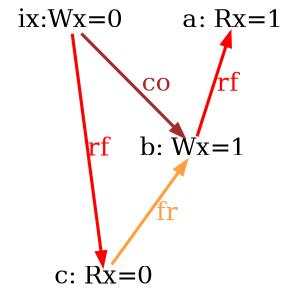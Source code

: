 digraph G {

fontname="Arial";


/* init events */
eiid3 [label="ix:Wx=0", shape="none", fontsize=12, pos="0.000000,1.749975!", fixedsize="true", height="0.166667", width="0.833333"];

/* the unlocked events */
eiid0 [label="a: Rx=1", shape="none", fontsize=12, pos="1.000000,1.500000!", fixedsize="true", height="0.166667", width="0.833333"];
eiid1 [label="b: Wx=1", shape="none", fontsize=12, pos="1.000000,0.750000!", fixedsize="true", height="0.166667", width="0.833333"];
eiid2 [label="c: Rx=0", shape="none", fontsize=12, pos="1.000000,0.000000!", fixedsize="true", height="0.166667", width="0.833333"];

/* the intra_causality_data edges */


/* the intra_causality_control edges */

/* the poi edges */
/* the rfmap edges */
eiid0 -> eiid1 [label="rf", color="red", fontcolor="red", fontsize=12, penwidth="1.500000", arrowsize="0.600000", dir="back"];
eiid3 -> eiid2 [label="rf", color="red", fontcolor="red", fontsize=12, penwidth="1.500000", arrowsize="0.600000"];


/* The viewed-before edges */
eiid1 -> eiid2 [label="fr", color="#ffa040", fontcolor="#ffa040", fontsize=12, penwidth="1.500000", arrowsize="0.600000", dir="back"];
eiid3 -> eiid1 [label="co", color="brown", fontcolor="brown", fontsize=12, penwidth="1.500000", arrowsize="0.600000"];
}
